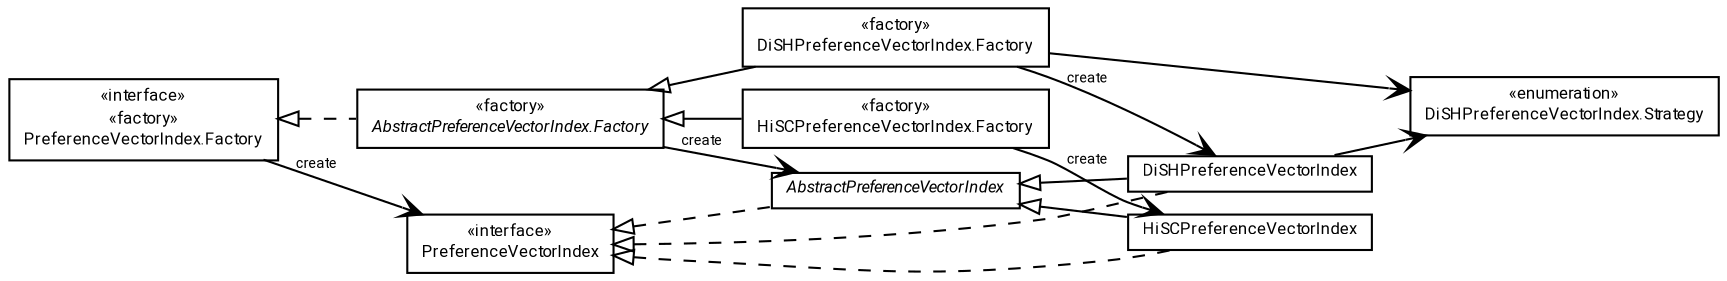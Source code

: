 #!/usr/local/bin/dot
#
# Class diagram 
# Generated by UMLGraph version R5_7_2-60-g0e99a6 (http://www.spinellis.gr/umlgraph/)
#

digraph G {
	graph [fontnames="svg"]
	edge [fontname="Roboto",fontsize=7,labelfontname="Roboto",labelfontsize=7,color="black"];
	node [fontname="Roboto",fontcolor="black",fontsize=8,shape=plaintext,margin=0,width=0,height=0];
	nodesep=0.15;
	ranksep=0.25;
	rankdir=LR;
	// de.lmu.ifi.dbs.elki.index.preprocessed.preference.DiSHPreferenceVectorIndex<V extends de.lmu.ifi.dbs.elki.data.NumberVector>
	c6402 [label=<<table title="de.lmu.ifi.dbs.elki.index.preprocessed.preference.DiSHPreferenceVectorIndex" border="0" cellborder="1" cellspacing="0" cellpadding="2" href="DiSHPreferenceVectorIndex.html" target="_parent">
		<tr><td><table border="0" cellspacing="0" cellpadding="1">
		<tr><td align="center" balign="center"> <font face="Roboto">DiSHPreferenceVectorIndex</font> </td></tr>
		</table></td></tr>
		</table>>, URL="DiSHPreferenceVectorIndex.html"];
	// de.lmu.ifi.dbs.elki.index.preprocessed.preference.DiSHPreferenceVectorIndex.Strategy
	c6403 [label=<<table title="de.lmu.ifi.dbs.elki.index.preprocessed.preference.DiSHPreferenceVectorIndex.Strategy" border="0" cellborder="1" cellspacing="0" cellpadding="2" href="DiSHPreferenceVectorIndex.Strategy.html" target="_parent">
		<tr><td><table border="0" cellspacing="0" cellpadding="1">
		<tr><td align="center" balign="center"> &#171;enumeration&#187; </td></tr>
		<tr><td align="center" balign="center"> <font face="Roboto">DiSHPreferenceVectorIndex.Strategy</font> </td></tr>
		</table></td></tr>
		</table>>, URL="DiSHPreferenceVectorIndex.Strategy.html"];
	// de.lmu.ifi.dbs.elki.index.preprocessed.preference.DiSHPreferenceVectorIndex.Factory<V extends de.lmu.ifi.dbs.elki.data.NumberVector>
	c6404 [label=<<table title="de.lmu.ifi.dbs.elki.index.preprocessed.preference.DiSHPreferenceVectorIndex.Factory" border="0" cellborder="1" cellspacing="0" cellpadding="2" href="DiSHPreferenceVectorIndex.Factory.html" target="_parent">
		<tr><td><table border="0" cellspacing="0" cellpadding="1">
		<tr><td align="center" balign="center"> &#171;factory&#187; </td></tr>
		<tr><td align="center" balign="center"> <font face="Roboto">DiSHPreferenceVectorIndex.Factory</font> </td></tr>
		</table></td></tr>
		</table>>, URL="DiSHPreferenceVectorIndex.Factory.html"];
	// de.lmu.ifi.dbs.elki.index.preprocessed.preference.PreferenceVectorIndex<NV extends de.lmu.ifi.dbs.elki.data.NumberVector>
	c6901 [label=<<table title="de.lmu.ifi.dbs.elki.index.preprocessed.preference.PreferenceVectorIndex" border="0" cellborder="1" cellspacing="0" cellpadding="2" href="PreferenceVectorIndex.html" target="_parent">
		<tr><td><table border="0" cellspacing="0" cellpadding="1">
		<tr><td align="center" balign="center"> &#171;interface&#187; </td></tr>
		<tr><td align="center" balign="center"> <font face="Roboto">PreferenceVectorIndex</font> </td></tr>
		</table></td></tr>
		</table>>, URL="PreferenceVectorIndex.html"];
	// de.lmu.ifi.dbs.elki.index.preprocessed.preference.PreferenceVectorIndex.Factory<V extends de.lmu.ifi.dbs.elki.data.NumberVector>
	c6902 [label=<<table title="de.lmu.ifi.dbs.elki.index.preprocessed.preference.PreferenceVectorIndex.Factory" border="0" cellborder="1" cellspacing="0" cellpadding="2" href="PreferenceVectorIndex.Factory.html" target="_parent">
		<tr><td><table border="0" cellspacing="0" cellpadding="1">
		<tr><td align="center" balign="center"> &#171;interface&#187; </td></tr>
		<tr><td align="center" balign="center"> &#171;factory&#187; </td></tr>
		<tr><td align="center" balign="center"> <font face="Roboto">PreferenceVectorIndex.Factory</font> </td></tr>
		</table></td></tr>
		</table>>, URL="PreferenceVectorIndex.Factory.html"];
	// de.lmu.ifi.dbs.elki.index.preprocessed.preference.AbstractPreferenceVectorIndex<NV extends de.lmu.ifi.dbs.elki.data.NumberVector>
	c6903 [label=<<table title="de.lmu.ifi.dbs.elki.index.preprocessed.preference.AbstractPreferenceVectorIndex" border="0" cellborder="1" cellspacing="0" cellpadding="2" href="AbstractPreferenceVectorIndex.html" target="_parent">
		<tr><td><table border="0" cellspacing="0" cellpadding="1">
		<tr><td align="center" balign="center"> <font face="Roboto"><i>AbstractPreferenceVectorIndex</i></font> </td></tr>
		</table></td></tr>
		</table>>, URL="AbstractPreferenceVectorIndex.html"];
	// de.lmu.ifi.dbs.elki.index.preprocessed.preference.AbstractPreferenceVectorIndex.Factory<V extends de.lmu.ifi.dbs.elki.data.NumberVector>
	c6904 [label=<<table title="de.lmu.ifi.dbs.elki.index.preprocessed.preference.AbstractPreferenceVectorIndex.Factory" border="0" cellborder="1" cellspacing="0" cellpadding="2" href="AbstractPreferenceVectorIndex.Factory.html" target="_parent">
		<tr><td><table border="0" cellspacing="0" cellpadding="1">
		<tr><td align="center" balign="center"> &#171;factory&#187; </td></tr>
		<tr><td align="center" balign="center"> <font face="Roboto"><i>AbstractPreferenceVectorIndex.Factory</i></font> </td></tr>
		</table></td></tr>
		</table>>, URL="AbstractPreferenceVectorIndex.Factory.html"];
	// de.lmu.ifi.dbs.elki.index.preprocessed.preference.HiSCPreferenceVectorIndex<V extends de.lmu.ifi.dbs.elki.data.NumberVector>
	c6905 [label=<<table title="de.lmu.ifi.dbs.elki.index.preprocessed.preference.HiSCPreferenceVectorIndex" border="0" cellborder="1" cellspacing="0" cellpadding="2" href="HiSCPreferenceVectorIndex.html" target="_parent">
		<tr><td><table border="0" cellspacing="0" cellpadding="1">
		<tr><td align="center" balign="center"> <font face="Roboto">HiSCPreferenceVectorIndex</font> </td></tr>
		</table></td></tr>
		</table>>, URL="HiSCPreferenceVectorIndex.html"];
	// de.lmu.ifi.dbs.elki.index.preprocessed.preference.HiSCPreferenceVectorIndex.Factory<V extends de.lmu.ifi.dbs.elki.data.NumberVector>
	c6906 [label=<<table title="de.lmu.ifi.dbs.elki.index.preprocessed.preference.HiSCPreferenceVectorIndex.Factory" border="0" cellborder="1" cellspacing="0" cellpadding="2" href="HiSCPreferenceVectorIndex.Factory.html" target="_parent">
		<tr><td><table border="0" cellspacing="0" cellpadding="1">
		<tr><td align="center" balign="center"> &#171;factory&#187; </td></tr>
		<tr><td align="center" balign="center"> <font face="Roboto">HiSCPreferenceVectorIndex.Factory</font> </td></tr>
		</table></td></tr>
		</table>>, URL="HiSCPreferenceVectorIndex.Factory.html"];
	// de.lmu.ifi.dbs.elki.index.preprocessed.preference.DiSHPreferenceVectorIndex<V extends de.lmu.ifi.dbs.elki.data.NumberVector> extends de.lmu.ifi.dbs.elki.index.preprocessed.preference.AbstractPreferenceVectorIndex<NV extends de.lmu.ifi.dbs.elki.data.NumberVector>
	c6903 -> c6402 [arrowtail=empty,dir=back,weight=10];
	// de.lmu.ifi.dbs.elki.index.preprocessed.preference.DiSHPreferenceVectorIndex<V extends de.lmu.ifi.dbs.elki.data.NumberVector> implements de.lmu.ifi.dbs.elki.index.preprocessed.preference.PreferenceVectorIndex<NV extends de.lmu.ifi.dbs.elki.data.NumberVector>
	c6901 -> c6402 [arrowtail=empty,style=dashed,dir=back,weight=9];
	// de.lmu.ifi.dbs.elki.index.preprocessed.preference.DiSHPreferenceVectorIndex.Factory<V extends de.lmu.ifi.dbs.elki.data.NumberVector> extends de.lmu.ifi.dbs.elki.index.preprocessed.preference.AbstractPreferenceVectorIndex.Factory<V extends de.lmu.ifi.dbs.elki.data.NumberVector>
	c6904 -> c6404 [arrowtail=empty,dir=back,weight=10];
	// de.lmu.ifi.dbs.elki.index.preprocessed.preference.DiSHPreferenceVectorIndex.Factory<V extends de.lmu.ifi.dbs.elki.data.NumberVector> navassoc de.lmu.ifi.dbs.elki.index.preprocessed.preference.DiSHPreferenceVectorIndex<V extends de.lmu.ifi.dbs.elki.data.NumberVector>
	c6404 -> c6402 [arrowhead=open,weight=1,label="create"];
	// de.lmu.ifi.dbs.elki.index.preprocessed.preference.PreferenceVectorIndex.Factory<V extends de.lmu.ifi.dbs.elki.data.NumberVector> navassoc de.lmu.ifi.dbs.elki.index.preprocessed.preference.PreferenceVectorIndex<NV extends de.lmu.ifi.dbs.elki.data.NumberVector>
	c6902 -> c6901 [arrowhead=open,weight=1,label="create"];
	// de.lmu.ifi.dbs.elki.index.preprocessed.preference.AbstractPreferenceVectorIndex<NV extends de.lmu.ifi.dbs.elki.data.NumberVector> implements de.lmu.ifi.dbs.elki.index.preprocessed.preference.PreferenceVectorIndex<NV extends de.lmu.ifi.dbs.elki.data.NumberVector>
	c6901 -> c6903 [arrowtail=empty,style=dashed,dir=back,weight=9];
	// de.lmu.ifi.dbs.elki.index.preprocessed.preference.AbstractPreferenceVectorIndex.Factory<V extends de.lmu.ifi.dbs.elki.data.NumberVector> implements de.lmu.ifi.dbs.elki.index.preprocessed.preference.PreferenceVectorIndex.Factory<V extends de.lmu.ifi.dbs.elki.data.NumberVector>
	c6902 -> c6904 [arrowtail=empty,style=dashed,dir=back,weight=9];
	// de.lmu.ifi.dbs.elki.index.preprocessed.preference.AbstractPreferenceVectorIndex.Factory<V extends de.lmu.ifi.dbs.elki.data.NumberVector> navassoc de.lmu.ifi.dbs.elki.index.preprocessed.preference.AbstractPreferenceVectorIndex<NV extends de.lmu.ifi.dbs.elki.data.NumberVector>
	c6904 -> c6903 [arrowhead=open,weight=1,label="create"];
	// de.lmu.ifi.dbs.elki.index.preprocessed.preference.HiSCPreferenceVectorIndex<V extends de.lmu.ifi.dbs.elki.data.NumberVector> extends de.lmu.ifi.dbs.elki.index.preprocessed.preference.AbstractPreferenceVectorIndex<NV extends de.lmu.ifi.dbs.elki.data.NumberVector>
	c6903 -> c6905 [arrowtail=empty,dir=back,weight=10];
	// de.lmu.ifi.dbs.elki.index.preprocessed.preference.HiSCPreferenceVectorIndex<V extends de.lmu.ifi.dbs.elki.data.NumberVector> implements de.lmu.ifi.dbs.elki.index.preprocessed.preference.PreferenceVectorIndex<NV extends de.lmu.ifi.dbs.elki.data.NumberVector>
	c6901 -> c6905 [arrowtail=empty,style=dashed,dir=back,weight=9];
	// de.lmu.ifi.dbs.elki.index.preprocessed.preference.HiSCPreferenceVectorIndex.Factory<V extends de.lmu.ifi.dbs.elki.data.NumberVector> extends de.lmu.ifi.dbs.elki.index.preprocessed.preference.AbstractPreferenceVectorIndex.Factory<V extends de.lmu.ifi.dbs.elki.data.NumberVector>
	c6904 -> c6906 [arrowtail=empty,dir=back,weight=10];
	// de.lmu.ifi.dbs.elki.index.preprocessed.preference.HiSCPreferenceVectorIndex.Factory<V extends de.lmu.ifi.dbs.elki.data.NumberVector> navassoc de.lmu.ifi.dbs.elki.index.preprocessed.preference.HiSCPreferenceVectorIndex<V extends de.lmu.ifi.dbs.elki.data.NumberVector>
	c6906 -> c6905 [arrowhead=open,weight=1,label="create"];
	// de.lmu.ifi.dbs.elki.index.preprocessed.preference.DiSHPreferenceVectorIndex<V extends de.lmu.ifi.dbs.elki.data.NumberVector> navassoc de.lmu.ifi.dbs.elki.index.preprocessed.preference.DiSHPreferenceVectorIndex.Strategy
	c6402 -> c6403 [arrowhead=open,weight=1];
	// de.lmu.ifi.dbs.elki.index.preprocessed.preference.DiSHPreferenceVectorIndex.Factory<V extends de.lmu.ifi.dbs.elki.data.NumberVector> navassoc de.lmu.ifi.dbs.elki.index.preprocessed.preference.DiSHPreferenceVectorIndex.Strategy
	c6404 -> c6403 [arrowhead=open,weight=1];
}

